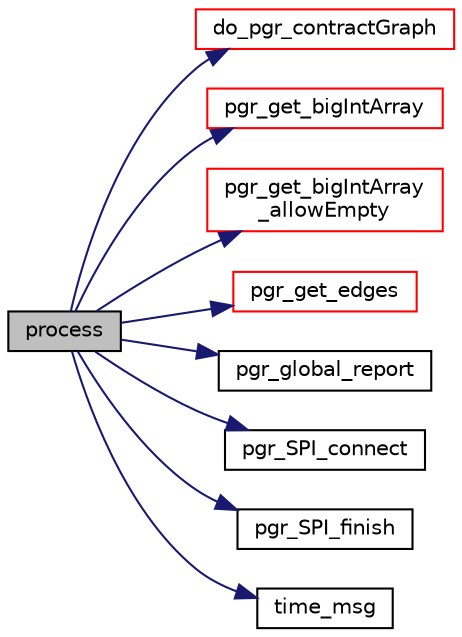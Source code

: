 digraph "process"
{
  edge [fontname="Helvetica",fontsize="10",labelfontname="Helvetica",labelfontsize="10"];
  node [fontname="Helvetica",fontsize="10",shape=record];
  rankdir="LR";
  Node40 [label="process",height=0.2,width=0.4,color="black", fillcolor="grey75", style="filled", fontcolor="black"];
  Node40 -> Node41 [color="midnightblue",fontsize="10",style="solid",fontname="Helvetica"];
  Node41 [label="do_pgr_contractGraph",height=0.2,width=0.4,color="red", fillcolor="white", style="filled",URL="$contractGraph__driver_8cpp.html#a75f3817ccb656fe839cc6168b51c1a57"];
  Node40 -> Node54 [color="midnightblue",fontsize="10",style="solid",fontname="Helvetica"];
  Node54 [label="pgr_get_bigIntArray",height=0.2,width=0.4,color="red", fillcolor="white", style="filled",URL="$arrays__input_8c.html#a8b3b624e84ed449440408d11251384c1",tooltip="enforces the input array to be NOT empty "];
  Node40 -> Node57 [color="midnightblue",fontsize="10",style="solid",fontname="Helvetica"];
  Node57 [label="pgr_get_bigIntArray\l_allowEmpty",height=0.2,width=0.4,color="red", fillcolor="white", style="filled",URL="$arrays__input_8c.html#acc139acaca9d25eca8151cb70f90a90f",tooltip="Allows the input array to be empty. "];
  Node40 -> Node58 [color="midnightblue",fontsize="10",style="solid",fontname="Helvetica"];
  Node58 [label="pgr_get_edges",height=0.2,width=0.4,color="red", fillcolor="white", style="filled",URL="$edges__input_8c.html#af663e291b6bdfe777789be38b6bfcf76",tooltip="basic edge_sql "];
  Node40 -> Node73 [color="midnightblue",fontsize="10",style="solid",fontname="Helvetica"];
  Node73 [label="pgr_global_report",height=0.2,width=0.4,color="black", fillcolor="white", style="filled",URL="$e__report_8c.html#aa7833fe4baf65aa901e1129575e7deb2",tooltip="notice & error "];
  Node40 -> Node74 [color="midnightblue",fontsize="10",style="solid",fontname="Helvetica"];
  Node74 [label="pgr_SPI_connect",height=0.2,width=0.4,color="black", fillcolor="white", style="filled",URL="$postgres__connection_8c.html#aef5deb780b1cf78c56b1794ab826ac64"];
  Node40 -> Node75 [color="midnightblue",fontsize="10",style="solid",fontname="Helvetica"];
  Node75 [label="pgr_SPI_finish",height=0.2,width=0.4,color="black", fillcolor="white", style="filled",URL="$postgres__connection_8c.html#ae36e7862564b5e72c25c9e26ae8e355f"];
  Node40 -> Node56 [color="midnightblue",fontsize="10",style="solid",fontname="Helvetica"];
  Node56 [label="time_msg",height=0.2,width=0.4,color="black", fillcolor="white", style="filled",URL="$time__msg_8c.html#a989d9723eb6d9be4cbf1214136286dbe"];
}
